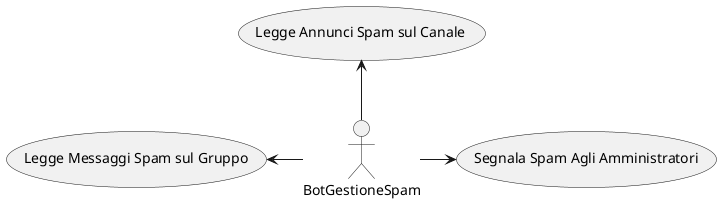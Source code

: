 @startuml

/' Attori '/
:BotGestioneSpam: as BotGestioneSpam

/' Casi d'Uso '/
(Legge Messaggi Spam sul Gruppo) as leggeMessaggiSulGruppo
(Legge Annunci Spam sul Canale) as leggeAnnunciSulCanale
(Segnala Spam Agli Amministratori) as segnalaSpamAgliAmministratori

/' Relazioni '/
BotGestioneSpam -left-> leggeMessaggiSulGruppo
BotGestioneSpam -up-> leggeAnnunciSulCanale
BotGestioneSpam -right-> segnalaSpamAgliAmministratori

@enduml
